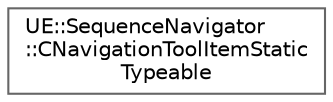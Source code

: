 digraph "Graphical Class Hierarchy"
{
 // INTERACTIVE_SVG=YES
 // LATEX_PDF_SIZE
  bgcolor="transparent";
  edge [fontname=Helvetica,fontsize=10,labelfontname=Helvetica,labelfontsize=10];
  node [fontname=Helvetica,fontsize=10,shape=box,height=0.2,width=0.4];
  rankdir="LR";
  Node0 [id="Node000000",label="UE::SequenceNavigator\l::CNavigationToolItemStatic\lTypeable",height=0.2,width=0.4,color="grey40", fillcolor="white", style="filled",URL="$de/d5b/structUE_1_1SequenceNavigator_1_1CNavigationToolItemStaticTypeable.html",tooltip="Describes a type that has a GetStaticTypeId() static function that returns FNavigationToolItemTypeId."];
}
